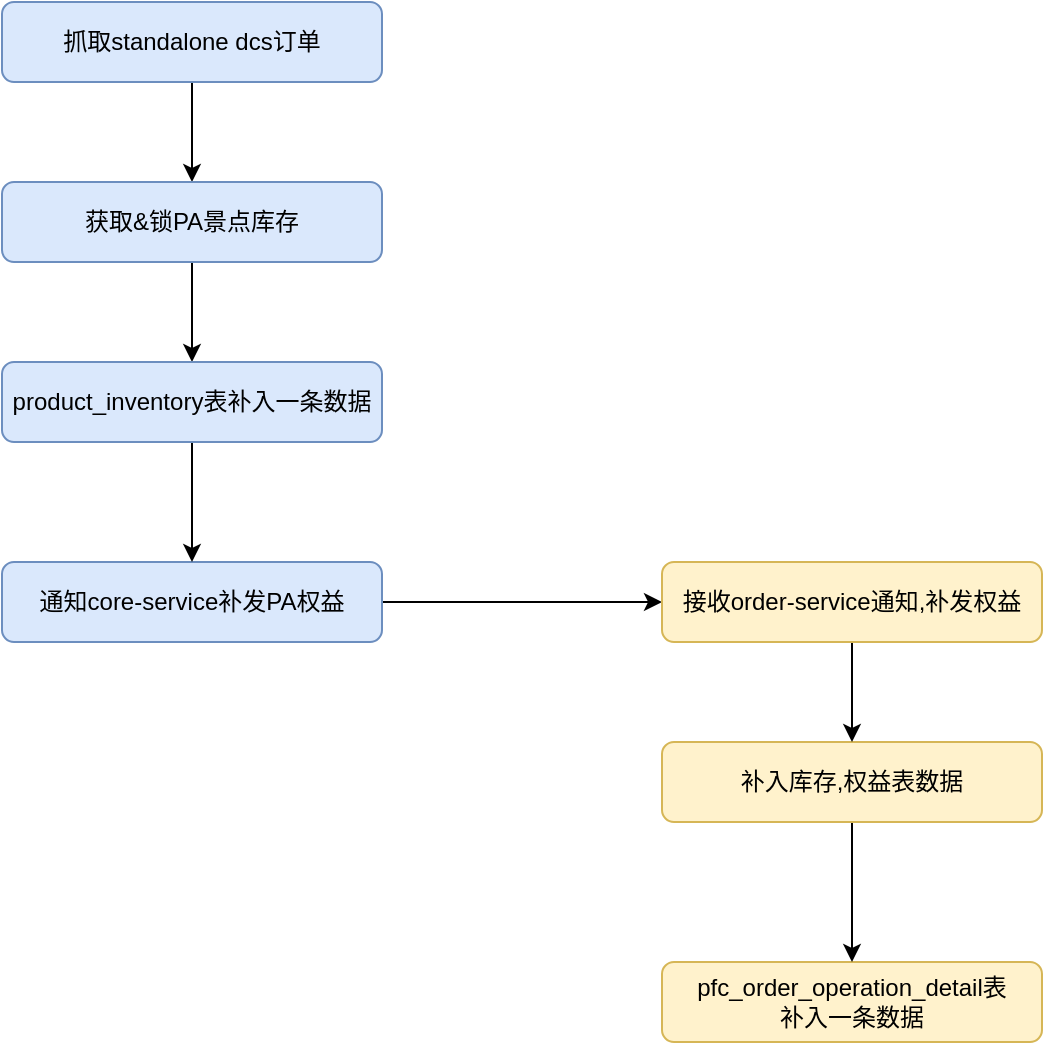 <mxfile version="28.1.0">
  <diagram name="Page-1" id="8Ez09a-e_3OrI_JdHruW">
    <mxGraphModel dx="1226" dy="708" grid="1" gridSize="10" guides="1" tooltips="1" connect="1" arrows="1" fold="1" page="1" pageScale="1" pageWidth="850" pageHeight="1100" math="0" shadow="0">
      <root>
        <mxCell id="0" />
        <mxCell id="1" parent="0" />
        <mxCell id="zkWNeTzoaR8wlNJm_yl3-11" style="edgeStyle=orthogonalEdgeStyle;rounded=0;orthogonalLoop=1;jettySize=auto;html=1;exitX=0.5;exitY=1;exitDx=0;exitDy=0;entryX=0.5;entryY=0;entryDx=0;entryDy=0;" edge="1" parent="1" source="zkWNeTzoaR8wlNJm_yl3-1" target="zkWNeTzoaR8wlNJm_yl3-2">
          <mxGeometry relative="1" as="geometry" />
        </mxCell>
        <mxCell id="zkWNeTzoaR8wlNJm_yl3-1" value="抓取standalone dcs订单" style="rounded=1;whiteSpace=wrap;html=1;fillColor=#dae8fc;strokeColor=#6c8ebf;" vertex="1" parent="1">
          <mxGeometry x="110" y="50" width="190" height="40" as="geometry" />
        </mxCell>
        <mxCell id="zkWNeTzoaR8wlNJm_yl3-12" style="edgeStyle=orthogonalEdgeStyle;rounded=0;orthogonalLoop=1;jettySize=auto;html=1;exitX=0.5;exitY=1;exitDx=0;exitDy=0;entryX=0.5;entryY=0;entryDx=0;entryDy=0;" edge="1" parent="1" source="zkWNeTzoaR8wlNJm_yl3-2" target="zkWNeTzoaR8wlNJm_yl3-6">
          <mxGeometry relative="1" as="geometry" />
        </mxCell>
        <mxCell id="zkWNeTzoaR8wlNJm_yl3-2" value="获取&amp;amp;锁PA景点库存" style="rounded=1;whiteSpace=wrap;html=1;fillColor=#dae8fc;strokeColor=#6c8ebf;" vertex="1" parent="1">
          <mxGeometry x="110" y="140" width="190" height="40" as="geometry" />
        </mxCell>
        <mxCell id="zkWNeTzoaR8wlNJm_yl3-4" value="pfc_order_operation_detail表&lt;br&gt;补入一条数据" style="rounded=1;whiteSpace=wrap;html=1;fillColor=#fff2cc;strokeColor=#d6b656;" vertex="1" parent="1">
          <mxGeometry x="440" y="530" width="190" height="40" as="geometry" />
        </mxCell>
        <mxCell id="zkWNeTzoaR8wlNJm_yl3-14" style="edgeStyle=orthogonalEdgeStyle;rounded=0;orthogonalLoop=1;jettySize=auto;html=1;exitX=1;exitY=0.5;exitDx=0;exitDy=0;" edge="1" parent="1" source="zkWNeTzoaR8wlNJm_yl3-5">
          <mxGeometry relative="1" as="geometry">
            <mxPoint x="440" y="350" as="targetPoint" />
          </mxGeometry>
        </mxCell>
        <mxCell id="zkWNeTzoaR8wlNJm_yl3-5" value="通知core-service补发PA权益" style="rounded=1;whiteSpace=wrap;html=1;fillColor=#dae8fc;strokeColor=#6c8ebf;" vertex="1" parent="1">
          <mxGeometry x="110" y="330" width="190" height="40" as="geometry" />
        </mxCell>
        <mxCell id="zkWNeTzoaR8wlNJm_yl3-13" style="edgeStyle=orthogonalEdgeStyle;rounded=0;orthogonalLoop=1;jettySize=auto;html=1;exitX=0.5;exitY=1;exitDx=0;exitDy=0;entryX=0.5;entryY=0;entryDx=0;entryDy=0;" edge="1" parent="1" source="zkWNeTzoaR8wlNJm_yl3-6" target="zkWNeTzoaR8wlNJm_yl3-5">
          <mxGeometry relative="1" as="geometry" />
        </mxCell>
        <mxCell id="zkWNeTzoaR8wlNJm_yl3-6" value="product_inventory表补入一条数据" style="rounded=1;whiteSpace=wrap;html=1;fillColor=#dae8fc;strokeColor=#6c8ebf;" vertex="1" parent="1">
          <mxGeometry x="110" y="230" width="190" height="40" as="geometry" />
        </mxCell>
        <mxCell id="zkWNeTzoaR8wlNJm_yl3-16" style="edgeStyle=orthogonalEdgeStyle;rounded=0;orthogonalLoop=1;jettySize=auto;html=1;exitX=0.5;exitY=1;exitDx=0;exitDy=0;entryX=0.5;entryY=0;entryDx=0;entryDy=0;" edge="1" parent="1" source="zkWNeTzoaR8wlNJm_yl3-8" target="zkWNeTzoaR8wlNJm_yl3-4">
          <mxGeometry relative="1" as="geometry" />
        </mxCell>
        <mxCell id="zkWNeTzoaR8wlNJm_yl3-8" value="补入库存,权益表数据" style="rounded=1;whiteSpace=wrap;html=1;fillColor=#fff2cc;strokeColor=#d6b656;" vertex="1" parent="1">
          <mxGeometry x="440" y="420" width="190" height="40" as="geometry" />
        </mxCell>
        <mxCell id="zkWNeTzoaR8wlNJm_yl3-15" style="edgeStyle=orthogonalEdgeStyle;rounded=0;orthogonalLoop=1;jettySize=auto;html=1;exitX=0.5;exitY=1;exitDx=0;exitDy=0;entryX=0.5;entryY=0;entryDx=0;entryDy=0;" edge="1" parent="1" source="zkWNeTzoaR8wlNJm_yl3-10" target="zkWNeTzoaR8wlNJm_yl3-8">
          <mxGeometry relative="1" as="geometry" />
        </mxCell>
        <mxCell id="zkWNeTzoaR8wlNJm_yl3-10" value="接收order-service通知,补发权益" style="rounded=1;whiteSpace=wrap;html=1;fillColor=#fff2cc;strokeColor=#d6b656;" vertex="1" parent="1">
          <mxGeometry x="440" y="330" width="190" height="40" as="geometry" />
        </mxCell>
      </root>
    </mxGraphModel>
  </diagram>
</mxfile>
